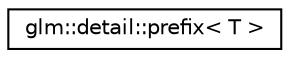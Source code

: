digraph "Graphical Class Hierarchy"
{
  edge [fontname="Helvetica",fontsize="10",labelfontname="Helvetica",labelfontsize="10"];
  node [fontname="Helvetica",fontsize="10",shape=record];
  rankdir="LR";
  Node1 [label="glm::detail::prefix\< T \>",height=0.2,width=0.4,color="black", fillcolor="white", style="filled",URL="$structglm_1_1detail_1_1prefix.html"];
}
